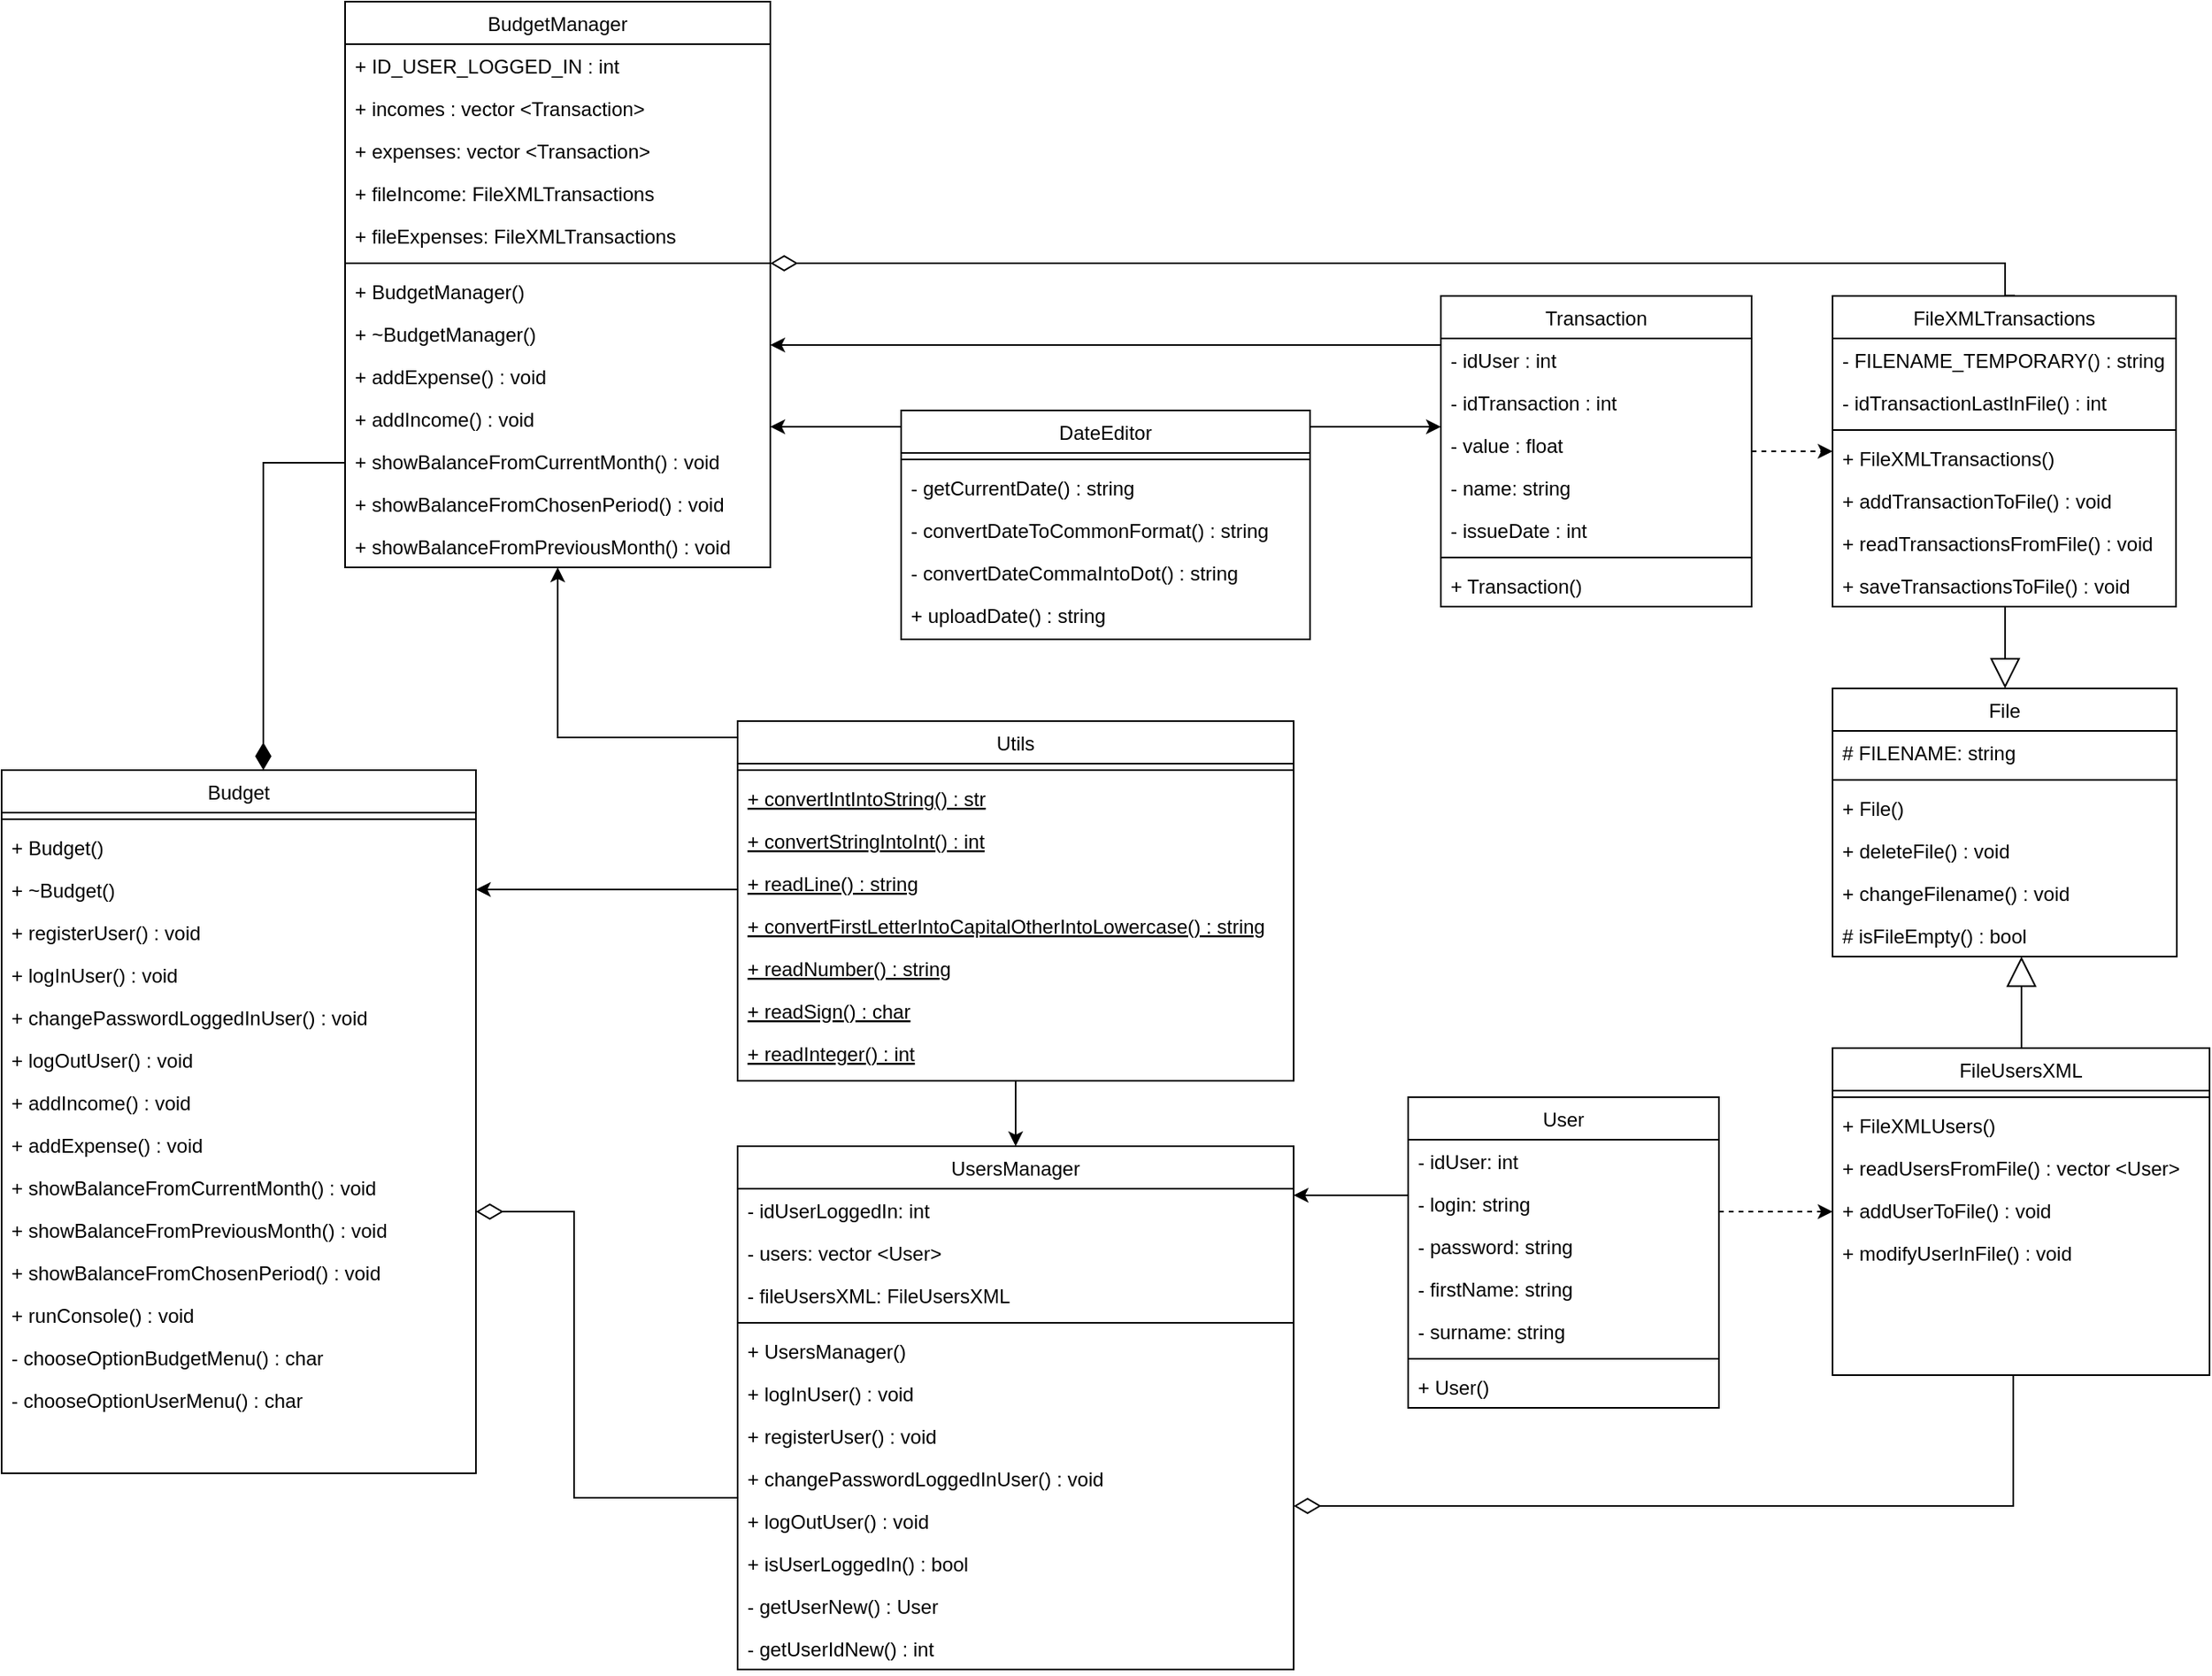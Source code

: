 <mxfile version="14.5.1" type="device"><diagram id="PgTVeZv_qj1ipC6iHO9D" name="Page-1"><mxGraphModel dx="1880" dy="493" grid="1" gridSize="10" guides="1" tooltips="1" connect="1" arrows="1" fold="1" page="1" pageScale="1" pageWidth="827" pageHeight="1169" math="0" shadow="0"><root><mxCell id="0"/><mxCell id="1" parent="0"/><mxCell id="b6l7iNQ2sFVnFvezcEVe-33" value="FileUsersXML" style="swimlane;fontStyle=0;align=center;verticalAlign=top;childLayout=stackLayout;horizontal=1;startSize=26;horizontalStack=0;resizeParent=1;resizeLast=0;collapsible=1;marginBottom=0;rounded=0;shadow=0;strokeWidth=1;" parent="1" vertex="1"><mxGeometry x="449.5" y="720" width="230.5" height="200" as="geometry"><mxRectangle x="230" y="140" width="160" height="26" as="alternateBounds"/></mxGeometry></mxCell><mxCell id="b6l7iNQ2sFVnFvezcEVe-34" value="" style="line;html=1;strokeWidth=1;align=left;verticalAlign=middle;spacingTop=-1;spacingLeft=3;spacingRight=3;rotatable=0;labelPosition=right;points=[];portConstraint=eastwest;" parent="b6l7iNQ2sFVnFvezcEVe-33" vertex="1"><mxGeometry y="26" width="230.5" height="8" as="geometry"/></mxCell><mxCell id="b6l7iNQ2sFVnFvezcEVe-35" value="+ FileXMLUsers()" style="text;align=left;verticalAlign=top;spacingLeft=4;spacingRight=4;overflow=hidden;rotatable=0;points=[[0,0.5],[1,0.5]];portConstraint=eastwest;" parent="b6l7iNQ2sFVnFvezcEVe-33" vertex="1"><mxGeometry y="34" width="230.5" height="26" as="geometry"/></mxCell><mxCell id="b6l7iNQ2sFVnFvezcEVe-37" value="+ readUsersFromFile() : vector &lt;User&gt;" style="text;align=left;verticalAlign=top;spacingLeft=4;spacingRight=4;overflow=hidden;rotatable=0;points=[[0,0.5],[1,0.5]];portConstraint=eastwest;" parent="b6l7iNQ2sFVnFvezcEVe-33" vertex="1"><mxGeometry y="60" width="230.5" height="26" as="geometry"/></mxCell><mxCell id="b6l7iNQ2sFVnFvezcEVe-36" value="+ addUserToFile() : void" style="text;align=left;verticalAlign=top;spacingLeft=4;spacingRight=4;overflow=hidden;rotatable=0;points=[[0,0.5],[1,0.5]];portConstraint=eastwest;" parent="b6l7iNQ2sFVnFvezcEVe-33" vertex="1"><mxGeometry y="86" width="230.5" height="26" as="geometry"/></mxCell><mxCell id="b6l7iNQ2sFVnFvezcEVe-38" value="+ modifyUserInFile() : void" style="text;align=left;verticalAlign=top;spacingLeft=4;spacingRight=4;overflow=hidden;rotatable=0;points=[[0,0.5],[1,0.5]];portConstraint=eastwest;" parent="b6l7iNQ2sFVnFvezcEVe-33" vertex="1"><mxGeometry y="112" width="230.5" height="26" as="geometry"/></mxCell><mxCell id="b6l7iNQ2sFVnFvezcEVe-41" style="edgeStyle=orthogonalEdgeStyle;rounded=0;orthogonalLoop=1;jettySize=auto;html=1;dashed=1;" parent="1" source="b6l7iNQ2sFVnFvezcEVe-60" target="b6l7iNQ2sFVnFvezcEVe-33" edge="1"><mxGeometry relative="1" as="geometry"><Array as="points"><mxPoint x="400" y="820"/><mxPoint x="400" y="820"/></Array><mxPoint x="370" y="810" as="sourcePoint"/></mxGeometry></mxCell><mxCell id="b6l7iNQ2sFVnFvezcEVe-42" value="" style="endArrow=0;html=1;endSize=12;startArrow=diamondThin;startSize=14;startFill=0;edgeStyle=orthogonalEdgeStyle;align=left;verticalAlign=bottom;rounded=0" parent="1" target="b6l7iNQ2sFVnFvezcEVe-33" edge="1"><mxGeometry x="-0.682" y="-30" relative="1" as="geometry"><mxPoint x="120" y="1000" as="sourcePoint"/><mxPoint x="450" y="880" as="targetPoint"/><Array as="points"><mxPoint x="560" y="1000"/></Array><mxPoint as="offset"/></mxGeometry></mxCell><mxCell id="b6l7iNQ2sFVnFvezcEVe-43" value="UsersManager" style="swimlane;fontStyle=0;align=center;verticalAlign=top;childLayout=stackLayout;horizontal=1;startSize=26;horizontalStack=0;resizeParent=1;resizeLast=0;collapsible=1;marginBottom=0;rounded=0;shadow=0;strokeWidth=1;" parent="1" vertex="1"><mxGeometry x="-220" y="780" width="340" height="320" as="geometry"><mxRectangle x="230" y="140" width="160" height="26" as="alternateBounds"/></mxGeometry></mxCell><mxCell id="b6l7iNQ2sFVnFvezcEVe-44" value="- idUserLoggedIn: int" style="text;align=left;verticalAlign=top;spacingLeft=4;spacingRight=4;overflow=hidden;rotatable=0;points=[[0,0.5],[1,0.5]];portConstraint=eastwest;" parent="b6l7iNQ2sFVnFvezcEVe-43" vertex="1"><mxGeometry y="26" width="340" height="26" as="geometry"/></mxCell><mxCell id="b6l7iNQ2sFVnFvezcEVe-45" value="- users: vector &lt;User&gt;" style="text;align=left;verticalAlign=top;spacingLeft=4;spacingRight=4;overflow=hidden;rotatable=0;points=[[0,0.5],[1,0.5]];portConstraint=eastwest;rounded=0;shadow=0;html=0;" parent="b6l7iNQ2sFVnFvezcEVe-43" vertex="1"><mxGeometry y="52" width="340" height="26" as="geometry"/></mxCell><mxCell id="b6l7iNQ2sFVnFvezcEVe-46" value="- fileUsersXML: FileUsersXML" style="text;align=left;verticalAlign=top;spacingLeft=4;spacingRight=4;overflow=hidden;rotatable=0;points=[[0,0.5],[1,0.5]];portConstraint=eastwest;rounded=0;shadow=0;html=0;" parent="b6l7iNQ2sFVnFvezcEVe-43" vertex="1"><mxGeometry y="78" width="340" height="26" as="geometry"/></mxCell><mxCell id="b6l7iNQ2sFVnFvezcEVe-47" value="" style="line;html=1;strokeWidth=1;align=left;verticalAlign=middle;spacingTop=-1;spacingLeft=3;spacingRight=3;rotatable=0;labelPosition=right;points=[];portConstraint=eastwest;" parent="b6l7iNQ2sFVnFvezcEVe-43" vertex="1"><mxGeometry y="104" width="340" height="8" as="geometry"/></mxCell><mxCell id="b6l7iNQ2sFVnFvezcEVe-48" value="+ UsersManager()" style="text;align=left;verticalAlign=top;spacingLeft=4;spacingRight=4;overflow=hidden;rotatable=0;points=[[0,0.5],[1,0.5]];portConstraint=eastwest;" parent="b6l7iNQ2sFVnFvezcEVe-43" vertex="1"><mxGeometry y="112" width="340" height="26" as="geometry"/></mxCell><mxCell id="b6l7iNQ2sFVnFvezcEVe-53" value="+ logInUser() : void" style="text;align=left;verticalAlign=top;spacingLeft=4;spacingRight=4;overflow=hidden;rotatable=0;points=[[0,0.5],[1,0.5]];portConstraint=eastwest;" parent="b6l7iNQ2sFVnFvezcEVe-43" vertex="1"><mxGeometry y="138" width="340" height="26" as="geometry"/></mxCell><mxCell id="b6l7iNQ2sFVnFvezcEVe-52" value="+ registerUser() : void" style="text;align=left;verticalAlign=top;spacingLeft=4;spacingRight=4;overflow=hidden;rotatable=0;points=[[0,0.5],[1,0.5]];portConstraint=eastwest;" parent="b6l7iNQ2sFVnFvezcEVe-43" vertex="1"><mxGeometry y="164" width="340" height="26" as="geometry"/></mxCell><mxCell id="b6l7iNQ2sFVnFvezcEVe-54" value="+ changePasswordLoggedInUser() : void" style="text;align=left;verticalAlign=top;spacingLeft=4;spacingRight=4;overflow=hidden;rotatable=0;points=[[0,0.5],[1,0.5]];portConstraint=eastwest;" parent="b6l7iNQ2sFVnFvezcEVe-43" vertex="1"><mxGeometry y="190" width="340" height="26" as="geometry"/></mxCell><mxCell id="b6l7iNQ2sFVnFvezcEVe-55" value="+ logOutUser() : void" style="text;align=left;verticalAlign=top;spacingLeft=4;spacingRight=4;overflow=hidden;rotatable=0;points=[[0,0.5],[1,0.5]];portConstraint=eastwest;" parent="b6l7iNQ2sFVnFvezcEVe-43" vertex="1"><mxGeometry y="216" width="340" height="26" as="geometry"/></mxCell><mxCell id="qV7cmnqvFE4Ej39RhBXp-1" value="+ isUserLoggedIn() : bool" style="text;align=left;verticalAlign=top;spacingLeft=4;spacingRight=4;overflow=hidden;rotatable=0;points=[[0,0.5],[1,0.5]];portConstraint=eastwest;" vertex="1" parent="b6l7iNQ2sFVnFvezcEVe-43"><mxGeometry y="242" width="340" height="26" as="geometry"/></mxCell><mxCell id="qV7cmnqvFE4Ej39RhBXp-3" value="- getUserNew() : User" style="text;align=left;verticalAlign=top;spacingLeft=4;spacingRight=4;overflow=hidden;rotatable=0;points=[[0,0.5],[1,0.5]];portConstraint=eastwest;" vertex="1" parent="b6l7iNQ2sFVnFvezcEVe-43"><mxGeometry y="268" width="340" height="26" as="geometry"/></mxCell><mxCell id="qV7cmnqvFE4Ej39RhBXp-2" value="- getUserIdNew() : int" style="text;align=left;verticalAlign=top;spacingLeft=4;spacingRight=4;overflow=hidden;rotatable=0;points=[[0,0.5],[1,0.5]];portConstraint=eastwest;" vertex="1" parent="b6l7iNQ2sFVnFvezcEVe-43"><mxGeometry y="294" width="340" height="26" as="geometry"/></mxCell><mxCell id="b6l7iNQ2sFVnFvezcEVe-59" style="edgeStyle=orthogonalEdgeStyle;rounded=0;orthogonalLoop=1;jettySize=auto;html=1;" parent="1" source="b6l7iNQ2sFVnFvezcEVe-60" target="b6l7iNQ2sFVnFvezcEVe-43" edge="1"><mxGeometry relative="1" as="geometry"><Array as="points"><mxPoint x="150" y="810"/><mxPoint x="150" y="810"/></Array></mxGeometry></mxCell><mxCell id="b6l7iNQ2sFVnFvezcEVe-60" value="User" style="swimlane;fontStyle=0;align=center;verticalAlign=top;childLayout=stackLayout;horizontal=1;startSize=26;horizontalStack=0;resizeParent=1;resizeLast=0;collapsible=1;marginBottom=0;rounded=0;shadow=0;strokeWidth=1;" parent="1" vertex="1"><mxGeometry x="190" y="750" width="190" height="190" as="geometry"><mxRectangle x="230" y="140" width="160" height="26" as="alternateBounds"/></mxGeometry></mxCell><mxCell id="b6l7iNQ2sFVnFvezcEVe-84" value="- idUser: int" style="text;align=left;verticalAlign=top;spacingLeft=4;spacingRight=4;overflow=hidden;rotatable=0;points=[[0,0.5],[1,0.5]];portConstraint=eastwest;" parent="b6l7iNQ2sFVnFvezcEVe-60" vertex="1"><mxGeometry y="26" width="190" height="26" as="geometry"/></mxCell><mxCell id="b6l7iNQ2sFVnFvezcEVe-63" value="- login: string" style="text;align=left;verticalAlign=top;spacingLeft=4;spacingRight=4;overflow=hidden;rotatable=0;points=[[0,0.5],[1,0.5]];portConstraint=eastwest;rounded=0;shadow=0;html=0;" parent="b6l7iNQ2sFVnFvezcEVe-60" vertex="1"><mxGeometry y="52" width="190" height="26" as="geometry"/></mxCell><mxCell id="b6l7iNQ2sFVnFvezcEVe-62" value="- password: string" style="text;align=left;verticalAlign=top;spacingLeft=4;spacingRight=4;overflow=hidden;rotatable=0;points=[[0,0.5],[1,0.5]];portConstraint=eastwest;rounded=0;shadow=0;html=0;" parent="b6l7iNQ2sFVnFvezcEVe-60" vertex="1"><mxGeometry y="78" width="190" height="26" as="geometry"/></mxCell><mxCell id="b6l7iNQ2sFVnFvezcEVe-85" value="- firstName: string" style="text;align=left;verticalAlign=top;spacingLeft=4;spacingRight=4;overflow=hidden;rotatable=0;points=[[0,0.5],[1,0.5]];portConstraint=eastwest;" parent="b6l7iNQ2sFVnFvezcEVe-60" vertex="1"><mxGeometry y="104" width="190" height="26" as="geometry"/></mxCell><mxCell id="b6l7iNQ2sFVnFvezcEVe-61" value="- surname: string" style="text;align=left;verticalAlign=top;spacingLeft=4;spacingRight=4;overflow=hidden;rotatable=0;points=[[0,0.5],[1,0.5]];portConstraint=eastwest;" parent="b6l7iNQ2sFVnFvezcEVe-60" vertex="1"><mxGeometry y="130" width="190" height="26" as="geometry"/></mxCell><mxCell id="b6l7iNQ2sFVnFvezcEVe-64" value="" style="line;html=1;strokeWidth=1;align=left;verticalAlign=middle;spacingTop=-1;spacingLeft=3;spacingRight=3;rotatable=0;labelPosition=right;points=[];portConstraint=eastwest;" parent="b6l7iNQ2sFVnFvezcEVe-60" vertex="1"><mxGeometry y="156" width="190" height="8" as="geometry"/></mxCell><mxCell id="b6l7iNQ2sFVnFvezcEVe-65" value="+ User()" style="text;align=left;verticalAlign=top;spacingLeft=4;spacingRight=4;overflow=hidden;rotatable=0;points=[[0,0.5],[1,0.5]];portConstraint=eastwest;" parent="b6l7iNQ2sFVnFvezcEVe-60" vertex="1"><mxGeometry y="164" width="190" height="26" as="geometry"/></mxCell><mxCell id="b6l7iNQ2sFVnFvezcEVe-66" style="edgeStyle=orthogonalEdgeStyle;rounded=0;orthogonalLoop=1;jettySize=auto;html=1;dashed=0;" parent="1" source="b6l7iNQ2sFVnFvezcEVe-67" target="b6l7iNQ2sFVnFvezcEVe-43" edge="1"><mxGeometry relative="1" as="geometry"><mxPoint x="70" y="570" as="sourcePoint"/><mxPoint x="70" y="670" as="targetPoint"/><Array as="points"/></mxGeometry></mxCell><mxCell id="b6l7iNQ2sFVnFvezcEVe-206" style="edgeStyle=orthogonalEdgeStyle;rounded=0;orthogonalLoop=1;jettySize=auto;html=1;" parent="1" source="b6l7iNQ2sFVnFvezcEVe-67" target="b6l7iNQ2sFVnFvezcEVe-150" edge="1"><mxGeometry relative="1" as="geometry"><Array as="points"><mxPoint x="-330" y="530"/></Array></mxGeometry></mxCell><mxCell id="b6l7iNQ2sFVnFvezcEVe-210" style="edgeStyle=orthogonalEdgeStyle;rounded=0;orthogonalLoop=1;jettySize=auto;html=1;" parent="1" source="b6l7iNQ2sFVnFvezcEVe-67" target="b6l7iNQ2sFVnFvezcEVe-128" edge="1"><mxGeometry relative="1" as="geometry"><mxPoint x="-350" y="630" as="targetPoint"/><Array as="points"><mxPoint x="-260" y="623"/><mxPoint x="-260" y="623"/></Array></mxGeometry></mxCell><mxCell id="b6l7iNQ2sFVnFvezcEVe-67" value="Utils" style="swimlane;fontStyle=0;align=center;verticalAlign=top;childLayout=stackLayout;horizontal=1;startSize=26;horizontalStack=0;resizeParent=1;resizeLast=0;collapsible=1;marginBottom=0;rounded=0;shadow=0;strokeWidth=1;" parent="1" vertex="1"><mxGeometry x="-220" y="520" width="340" height="220" as="geometry"><mxRectangle x="230" y="140" width="160" height="26" as="alternateBounds"/></mxGeometry></mxCell><mxCell id="b6l7iNQ2sFVnFvezcEVe-68" value="" style="line;html=1;strokeWidth=1;align=left;verticalAlign=middle;spacingTop=-1;spacingLeft=3;spacingRight=3;rotatable=0;labelPosition=right;points=[];portConstraint=eastwest;" parent="b6l7iNQ2sFVnFvezcEVe-67" vertex="1"><mxGeometry y="26" width="340" height="8" as="geometry"/></mxCell><mxCell id="b6l7iNQ2sFVnFvezcEVe-69" value="+ convertIntIntoString() : str" style="text;align=left;verticalAlign=top;spacingLeft=4;spacingRight=4;overflow=hidden;rotatable=0;points=[[0,0.5],[1,0.5]];portConstraint=eastwest;fontStyle=4" parent="b6l7iNQ2sFVnFvezcEVe-67" vertex="1"><mxGeometry y="34" width="340" height="26" as="geometry"/></mxCell><mxCell id="b6l7iNQ2sFVnFvezcEVe-70" value="+ convertStringIntoInt() : int" style="text;align=left;verticalAlign=top;spacingLeft=4;spacingRight=4;overflow=hidden;rotatable=0;points=[[0,0.5],[1,0.5]];portConstraint=eastwest;fontStyle=4" parent="b6l7iNQ2sFVnFvezcEVe-67" vertex="1"><mxGeometry y="60" width="340" height="26" as="geometry"/></mxCell><mxCell id="b6l7iNQ2sFVnFvezcEVe-71" value="+ readLine() : string" style="text;align=left;verticalAlign=top;spacingLeft=4;spacingRight=4;overflow=hidden;rotatable=0;points=[[0,0.5],[1,0.5]];portConstraint=eastwest;fontStyle=4" parent="b6l7iNQ2sFVnFvezcEVe-67" vertex="1"><mxGeometry y="86" width="340" height="26" as="geometry"/></mxCell><mxCell id="b6l7iNQ2sFVnFvezcEVe-72" value="+ convertFirstLetterIntoCapitalOtherIntoLowercase() : string" style="text;align=left;verticalAlign=top;spacingLeft=4;spacingRight=4;overflow=hidden;rotatable=0;points=[[0,0.5],[1,0.5]];portConstraint=eastwest;fontStyle=4" parent="b6l7iNQ2sFVnFvezcEVe-67" vertex="1"><mxGeometry y="112" width="340" height="26" as="geometry"/></mxCell><mxCell id="b6l7iNQ2sFVnFvezcEVe-73" value="+ readNumber() : string" style="text;align=left;verticalAlign=top;spacingLeft=4;spacingRight=4;overflow=hidden;rotatable=0;points=[[0,0.5],[1,0.5]];portConstraint=eastwest;fontStyle=4" parent="b6l7iNQ2sFVnFvezcEVe-67" vertex="1"><mxGeometry y="138" width="340" height="26" as="geometry"/></mxCell><mxCell id="b6l7iNQ2sFVnFvezcEVe-74" value="+ readSign() : char" style="text;align=left;verticalAlign=top;spacingLeft=4;spacingRight=4;overflow=hidden;rotatable=0;points=[[0,0.5],[1,0.5]];portConstraint=eastwest;fontStyle=4" parent="b6l7iNQ2sFVnFvezcEVe-67" vertex="1"><mxGeometry y="164" width="340" height="26" as="geometry"/></mxCell><mxCell id="b6l7iNQ2sFVnFvezcEVe-75" value="+ readInteger() : int" style="text;align=left;verticalAlign=top;spacingLeft=4;spacingRight=4;overflow=hidden;rotatable=0;points=[[0,0.5],[1,0.5]];portConstraint=eastwest;fontStyle=4" parent="b6l7iNQ2sFVnFvezcEVe-67" vertex="1"><mxGeometry y="190" width="340" height="26" as="geometry"/></mxCell><mxCell id="b6l7iNQ2sFVnFvezcEVe-76" value="File" style="swimlane;fontStyle=0;align=center;verticalAlign=top;childLayout=stackLayout;horizontal=1;startSize=26;horizontalStack=0;resizeParent=1;resizeLast=0;collapsible=1;marginBottom=0;rounded=0;shadow=0;strokeWidth=1;" parent="1" vertex="1"><mxGeometry x="449.5" y="500" width="210.5" height="164" as="geometry"><mxRectangle x="230" y="140" width="160" height="26" as="alternateBounds"/></mxGeometry></mxCell><mxCell id="b6l7iNQ2sFVnFvezcEVe-78" value="# FILENAME: string" style="text;align=left;verticalAlign=top;spacingLeft=4;spacingRight=4;overflow=hidden;rotatable=0;points=[[0,0.5],[1,0.5]];portConstraint=eastwest;rounded=0;shadow=0;html=0;" parent="b6l7iNQ2sFVnFvezcEVe-76" vertex="1"><mxGeometry y="26" width="210.5" height="26" as="geometry"/></mxCell><mxCell id="b6l7iNQ2sFVnFvezcEVe-79" value="" style="line;html=1;strokeWidth=1;align=left;verticalAlign=middle;spacingTop=-1;spacingLeft=3;spacingRight=3;rotatable=0;labelPosition=right;points=[];portConstraint=eastwest;" parent="b6l7iNQ2sFVnFvezcEVe-76" vertex="1"><mxGeometry y="52" width="210.5" height="8" as="geometry"/></mxCell><mxCell id="b6l7iNQ2sFVnFvezcEVe-80" value="+ File()" style="text;align=left;verticalAlign=top;spacingLeft=4;spacingRight=4;overflow=hidden;rotatable=0;points=[[0,0.5],[1,0.5]];portConstraint=eastwest;" parent="b6l7iNQ2sFVnFvezcEVe-76" vertex="1"><mxGeometry y="60" width="210.5" height="26" as="geometry"/></mxCell><mxCell id="b6l7iNQ2sFVnFvezcEVe-81" value="+ deleteFile() : void" style="text;align=left;verticalAlign=top;spacingLeft=4;spacingRight=4;overflow=hidden;rotatable=0;points=[[0,0.5],[1,0.5]];portConstraint=eastwest;" parent="b6l7iNQ2sFVnFvezcEVe-76" vertex="1"><mxGeometry y="86" width="210.5" height="26" as="geometry"/></mxCell><mxCell id="b6l7iNQ2sFVnFvezcEVe-82" value="+ changeFilename() : void" style="text;align=left;verticalAlign=top;spacingLeft=4;spacingRight=4;overflow=hidden;rotatable=0;points=[[0,0.5],[1,0.5]];portConstraint=eastwest;" parent="b6l7iNQ2sFVnFvezcEVe-76" vertex="1"><mxGeometry y="112" width="210.5" height="26" as="geometry"/></mxCell><mxCell id="b6l7iNQ2sFVnFvezcEVe-83" value="# isFileEmpty() : bool" style="text;align=left;verticalAlign=top;spacingLeft=4;spacingRight=4;overflow=hidden;rotatable=0;points=[[0,0.5],[1,0.5]];portConstraint=eastwest;" parent="b6l7iNQ2sFVnFvezcEVe-76" vertex="1"><mxGeometry y="138" width="210.5" height="26" as="geometry"/></mxCell><mxCell id="b6l7iNQ2sFVnFvezcEVe-122" value="Budget" style="swimlane;fontStyle=0;align=center;verticalAlign=top;childLayout=stackLayout;horizontal=1;startSize=26;horizontalStack=0;resizeParent=1;resizeLast=0;collapsible=1;marginBottom=0;rounded=0;shadow=0;strokeWidth=1;" parent="1" vertex="1"><mxGeometry x="-670" y="550" width="290" height="430" as="geometry"><mxRectangle x="230" y="140" width="160" height="26" as="alternateBounds"/></mxGeometry></mxCell><mxCell id="b6l7iNQ2sFVnFvezcEVe-126" value="" style="line;html=1;strokeWidth=1;align=left;verticalAlign=middle;spacingTop=-1;spacingLeft=3;spacingRight=3;rotatable=0;labelPosition=right;points=[];portConstraint=eastwest;" parent="b6l7iNQ2sFVnFvezcEVe-122" vertex="1"><mxGeometry y="26" width="290" height="8" as="geometry"/></mxCell><mxCell id="b6l7iNQ2sFVnFvezcEVe-127" value="+ Budget()" style="text;align=left;verticalAlign=top;spacingLeft=4;spacingRight=4;overflow=hidden;rotatable=0;points=[[0,0.5],[1,0.5]];portConstraint=eastwest;" parent="b6l7iNQ2sFVnFvezcEVe-122" vertex="1"><mxGeometry y="34" width="290" height="26" as="geometry"/></mxCell><mxCell id="b6l7iNQ2sFVnFvezcEVe-128" value="+ ~Budget()" style="text;align=left;verticalAlign=top;spacingLeft=4;spacingRight=4;overflow=hidden;rotatable=0;points=[[0,0.5],[1,0.5]];portConstraint=eastwest;" parent="b6l7iNQ2sFVnFvezcEVe-122" vertex="1"><mxGeometry y="60" width="290" height="26" as="geometry"/></mxCell><mxCell id="b6l7iNQ2sFVnFvezcEVe-143" value="+ registerUser() : void" style="text;align=left;verticalAlign=top;spacingLeft=4;spacingRight=4;overflow=hidden;rotatable=0;points=[[0,0.5],[1,0.5]];portConstraint=eastwest;" parent="b6l7iNQ2sFVnFvezcEVe-122" vertex="1"><mxGeometry y="86" width="290" height="26" as="geometry"/></mxCell><mxCell id="b6l7iNQ2sFVnFvezcEVe-145" value="+ logInUser() : void" style="text;align=left;verticalAlign=top;spacingLeft=4;spacingRight=4;overflow=hidden;rotatable=0;points=[[0,0.5],[1,0.5]];portConstraint=eastwest;" parent="b6l7iNQ2sFVnFvezcEVe-122" vertex="1"><mxGeometry y="112" width="290" height="26" as="geometry"/></mxCell><mxCell id="b6l7iNQ2sFVnFvezcEVe-146" value="+ changePasswordLoggedInUser() : void" style="text;align=left;verticalAlign=top;spacingLeft=4;spacingRight=4;overflow=hidden;rotatable=0;points=[[0,0.5],[1,0.5]];portConstraint=eastwest;" parent="b6l7iNQ2sFVnFvezcEVe-122" vertex="1"><mxGeometry y="138" width="290" height="26" as="geometry"/></mxCell><mxCell id="b6l7iNQ2sFVnFvezcEVe-147" value="+ logOutUser() : void" style="text;align=left;verticalAlign=top;spacingLeft=4;spacingRight=4;overflow=hidden;rotatable=0;points=[[0,0.5],[1,0.5]];portConstraint=eastwest;" parent="b6l7iNQ2sFVnFvezcEVe-122" vertex="1"><mxGeometry y="164" width="290" height="26" as="geometry"/></mxCell><mxCell id="b6l7iNQ2sFVnFvezcEVe-129" value="+ addIncome() : void" style="text;align=left;verticalAlign=top;spacingLeft=4;spacingRight=4;overflow=hidden;rotatable=0;points=[[0,0.5],[1,0.5]];portConstraint=eastwest;" parent="b6l7iNQ2sFVnFvezcEVe-122" vertex="1"><mxGeometry y="190" width="290" height="26" as="geometry"/></mxCell><mxCell id="b6l7iNQ2sFVnFvezcEVe-130" value="+ addExpense() : void" style="text;align=left;verticalAlign=top;spacingLeft=4;spacingRight=4;overflow=hidden;rotatable=0;points=[[0,0.5],[1,0.5]];portConstraint=eastwest;" parent="b6l7iNQ2sFVnFvezcEVe-122" vertex="1"><mxGeometry y="216" width="290" height="26" as="geometry"/></mxCell><mxCell id="b6l7iNQ2sFVnFvezcEVe-131" value="+ showBalanceFromCurrentMonth() : void" style="text;align=left;verticalAlign=top;spacingLeft=4;spacingRight=4;overflow=hidden;rotatable=0;points=[[0,0.5],[1,0.5]];portConstraint=eastwest;" parent="b6l7iNQ2sFVnFvezcEVe-122" vertex="1"><mxGeometry y="242" width="290" height="26" as="geometry"/></mxCell><mxCell id="b6l7iNQ2sFVnFvezcEVe-142" value="+ showBalanceFromPreviousMonth() : void" style="text;align=left;verticalAlign=top;spacingLeft=4;spacingRight=4;overflow=hidden;rotatable=0;points=[[0,0.5],[1,0.5]];portConstraint=eastwest;" parent="b6l7iNQ2sFVnFvezcEVe-122" vertex="1"><mxGeometry y="268" width="290" height="26" as="geometry"/></mxCell><mxCell id="b6l7iNQ2sFVnFvezcEVe-132" value="+ showBalanceFromChosenPeriod() : void" style="text;align=left;verticalAlign=top;spacingLeft=4;spacingRight=4;overflow=hidden;rotatable=0;points=[[0,0.5],[1,0.5]];portConstraint=eastwest;" parent="b6l7iNQ2sFVnFvezcEVe-122" vertex="1"><mxGeometry y="294" width="290" height="26" as="geometry"/></mxCell><mxCell id="b6l7iNQ2sFVnFvezcEVe-139" value="+ runConsole() : void" style="text;align=left;verticalAlign=top;spacingLeft=4;spacingRight=4;overflow=hidden;rotatable=0;points=[[0,0.5],[1,0.5]];portConstraint=eastwest;" parent="b6l7iNQ2sFVnFvezcEVe-122" vertex="1"><mxGeometry y="320" width="290" height="26" as="geometry"/></mxCell><mxCell id="b6l7iNQ2sFVnFvezcEVe-140" value="- chooseOptionBudgetMenu() : char" style="text;align=left;verticalAlign=top;spacingLeft=4;spacingRight=4;overflow=hidden;rotatable=0;points=[[0,0.5],[1,0.5]];portConstraint=eastwest;" parent="b6l7iNQ2sFVnFvezcEVe-122" vertex="1"><mxGeometry y="346" width="290" height="26" as="geometry"/></mxCell><mxCell id="b6l7iNQ2sFVnFvezcEVe-141" value="- chooseOptionUserMenu() : char" style="text;align=left;verticalAlign=top;spacingLeft=4;spacingRight=4;overflow=hidden;rotatable=0;points=[[0,0.5],[1,0.5]];portConstraint=eastwest;" parent="b6l7iNQ2sFVnFvezcEVe-122" vertex="1"><mxGeometry y="372" width="290" height="26" as="geometry"/></mxCell><mxCell id="b6l7iNQ2sFVnFvezcEVe-148" value="" style="endArrow=0;html=1;endSize=12;startArrow=diamondThin;startSize=14;startFill=0;edgeStyle=orthogonalEdgeStyle;align=left;verticalAlign=bottom;rounded=0" parent="1" source="b6l7iNQ2sFVnFvezcEVe-122" target="b6l7iNQ2sFVnFvezcEVe-43" edge="1"><mxGeometry x="-0.682" y="-30" relative="1" as="geometry"><mxPoint x="-830" y="1170" as="sourcePoint"/><mxPoint x="-240.0" y="1090.0" as="targetPoint"/><Array as="points"><mxPoint x="-320" y="820"/><mxPoint x="-320" y="995"/></Array><mxPoint as="offset"/></mxGeometry></mxCell><mxCell id="b6l7iNQ2sFVnFvezcEVe-150" value="BudgetManager" style="swimlane;fontStyle=0;align=center;verticalAlign=top;childLayout=stackLayout;horizontal=1;startSize=26;horizontalStack=0;resizeParent=1;resizeLast=0;collapsible=1;marginBottom=0;rounded=0;shadow=0;strokeWidth=1;" parent="1" vertex="1"><mxGeometry x="-460" y="80" width="260" height="346" as="geometry"><mxRectangle x="230" y="140" width="160" height="26" as="alternateBounds"/></mxGeometry></mxCell><mxCell id="b6l7iNQ2sFVnFvezcEVe-240" value="+ ID_USER_LOGGED_IN : int " style="text;align=left;verticalAlign=top;spacingLeft=4;spacingRight=4;overflow=hidden;rotatable=0;points=[[0,0.5],[1,0.5]];portConstraint=eastwest;" parent="b6l7iNQ2sFVnFvezcEVe-150" vertex="1"><mxGeometry y="26" width="260" height="26" as="geometry"/></mxCell><mxCell id="b6l7iNQ2sFVnFvezcEVe-234" value="+ incomes : vector &lt;Transaction&gt;" style="text;align=left;verticalAlign=top;spacingLeft=4;spacingRight=4;overflow=hidden;rotatable=0;points=[[0,0.5],[1,0.5]];portConstraint=eastwest;" parent="b6l7iNQ2sFVnFvezcEVe-150" vertex="1"><mxGeometry y="52" width="260" height="26" as="geometry"/></mxCell><mxCell id="b6l7iNQ2sFVnFvezcEVe-235" value="+ expenses: vector &lt;Transaction&gt;" style="text;align=left;verticalAlign=top;spacingLeft=4;spacingRight=4;overflow=hidden;rotatable=0;points=[[0,0.5],[1,0.5]];portConstraint=eastwest;" parent="b6l7iNQ2sFVnFvezcEVe-150" vertex="1"><mxGeometry y="78" width="260" height="26" as="geometry"/></mxCell><mxCell id="b6l7iNQ2sFVnFvezcEVe-236" value="+ fileIncome: FileXMLTransactions" style="text;align=left;verticalAlign=top;spacingLeft=4;spacingRight=4;overflow=hidden;rotatable=0;points=[[0,0.5],[1,0.5]];portConstraint=eastwest;" parent="b6l7iNQ2sFVnFvezcEVe-150" vertex="1"><mxGeometry y="104" width="260" height="26" as="geometry"/></mxCell><mxCell id="b6l7iNQ2sFVnFvezcEVe-188" value="+ fileExpenses: FileXMLTransactions" style="text;align=left;verticalAlign=top;spacingLeft=4;spacingRight=4;overflow=hidden;rotatable=0;points=[[0,0.5],[1,0.5]];portConstraint=eastwest;" parent="b6l7iNQ2sFVnFvezcEVe-150" vertex="1"><mxGeometry y="130" width="260" height="26" as="geometry"/></mxCell><mxCell id="b6l7iNQ2sFVnFvezcEVe-151" value="" style="line;html=1;strokeWidth=1;align=left;verticalAlign=middle;spacingTop=-1;spacingLeft=3;spacingRight=3;rotatable=0;labelPosition=right;points=[];portConstraint=eastwest;" parent="b6l7iNQ2sFVnFvezcEVe-150" vertex="1"><mxGeometry y="156" width="260" height="8" as="geometry"/></mxCell><mxCell id="b6l7iNQ2sFVnFvezcEVe-189" value="+ BudgetManager()" style="text;align=left;verticalAlign=top;spacingLeft=4;spacingRight=4;overflow=hidden;rotatable=0;points=[[0,0.5],[1,0.5]];portConstraint=eastwest;" parent="b6l7iNQ2sFVnFvezcEVe-150" vertex="1"><mxGeometry y="164" width="260" height="26" as="geometry"/></mxCell><mxCell id="b6l7iNQ2sFVnFvezcEVe-174" value="+ ~BudgetManager()" style="text;align=left;verticalAlign=top;spacingLeft=4;spacingRight=4;overflow=hidden;rotatable=0;points=[[0,0.5],[1,0.5]];portConstraint=eastwest;" parent="b6l7iNQ2sFVnFvezcEVe-150" vertex="1"><mxGeometry y="190" width="260" height="26" as="geometry"/></mxCell><mxCell id="b6l7iNQ2sFVnFvezcEVe-187" value="+ addExpense() : void " style="text;align=left;verticalAlign=top;spacingLeft=4;spacingRight=4;overflow=hidden;rotatable=0;points=[[0,0.5],[1,0.5]];portConstraint=eastwest;" parent="b6l7iNQ2sFVnFvezcEVe-150" vertex="1"><mxGeometry y="216" width="260" height="26" as="geometry"/></mxCell><mxCell id="b6l7iNQ2sFVnFvezcEVe-183" value="+ addIncome() : void " style="text;align=left;verticalAlign=top;spacingLeft=4;spacingRight=4;overflow=hidden;rotatable=0;points=[[0,0.5],[1,0.5]];portConstraint=eastwest;" parent="b6l7iNQ2sFVnFvezcEVe-150" vertex="1"><mxGeometry y="242" width="260" height="26" as="geometry"/></mxCell><mxCell id="b6l7iNQ2sFVnFvezcEVe-237" value="+ showBalanceFromCurrentMonth() : void" style="text;align=left;verticalAlign=top;spacingLeft=4;spacingRight=4;overflow=hidden;rotatable=0;points=[[0,0.5],[1,0.5]];portConstraint=eastwest;" parent="b6l7iNQ2sFVnFvezcEVe-150" vertex="1"><mxGeometry y="268" width="260" height="26" as="geometry"/></mxCell><mxCell id="b6l7iNQ2sFVnFvezcEVe-239" value="+ showBalanceFromChosenPeriod() : void" style="text;align=left;verticalAlign=top;spacingLeft=4;spacingRight=4;overflow=hidden;rotatable=0;points=[[0,0.5],[1,0.5]];portConstraint=eastwest;" parent="b6l7iNQ2sFVnFvezcEVe-150" vertex="1"><mxGeometry y="294" width="260" height="26" as="geometry"/></mxCell><mxCell id="b6l7iNQ2sFVnFvezcEVe-238" value="+ showBalanceFromPreviousMonth() : void" style="text;align=left;verticalAlign=top;spacingLeft=4;spacingRight=4;overflow=hidden;rotatable=0;points=[[0,0.5],[1,0.5]];portConstraint=eastwest;" parent="b6l7iNQ2sFVnFvezcEVe-150" vertex="1"><mxGeometry y="320" width="260" height="26" as="geometry"/></mxCell><mxCell id="b6l7iNQ2sFVnFvezcEVe-205" style="edgeStyle=orthogonalEdgeStyle;rounded=0;orthogonalLoop=1;jettySize=auto;html=1;" parent="1" source="b6l7iNQ2sFVnFvezcEVe-175" target="b6l7iNQ2sFVnFvezcEVe-150" edge="1"><mxGeometry relative="1" as="geometry"><Array as="points"><mxPoint x="-160" y="340"/><mxPoint x="-160" y="340"/></Array></mxGeometry></mxCell><mxCell id="qV7cmnqvFE4Ej39RhBXp-7" style="edgeStyle=orthogonalEdgeStyle;rounded=0;orthogonalLoop=1;jettySize=auto;html=1;" edge="1" parent="1" source="b6l7iNQ2sFVnFvezcEVe-175" target="b6l7iNQ2sFVnFvezcEVe-196"><mxGeometry relative="1" as="geometry"><Array as="points"><mxPoint x="170" y="340"/><mxPoint x="170" y="340"/></Array></mxGeometry></mxCell><mxCell id="b6l7iNQ2sFVnFvezcEVe-175" value="DateEditor" style="swimlane;fontStyle=0;align=center;verticalAlign=top;childLayout=stackLayout;horizontal=1;startSize=26;horizontalStack=0;resizeParent=1;resizeLast=0;collapsible=1;marginBottom=0;rounded=0;shadow=0;strokeWidth=1;" parent="1" vertex="1"><mxGeometry x="-120" y="330" width="250" height="140" as="geometry"><mxRectangle x="230" y="140" width="160" height="26" as="alternateBounds"/></mxGeometry></mxCell><mxCell id="b6l7iNQ2sFVnFvezcEVe-176" value="" style="line;html=1;strokeWidth=1;align=left;verticalAlign=middle;spacingTop=-1;spacingLeft=3;spacingRight=3;rotatable=0;labelPosition=right;points=[];portConstraint=eastwest;" parent="b6l7iNQ2sFVnFvezcEVe-175" vertex="1"><mxGeometry y="26" width="250" height="8" as="geometry"/></mxCell><mxCell id="b6l7iNQ2sFVnFvezcEVe-179" value="- getCurrentDate() : string" style="text;align=left;verticalAlign=top;spacingLeft=4;spacingRight=4;overflow=hidden;rotatable=0;points=[[0,0.5],[1,0.5]];portConstraint=eastwest;" parent="b6l7iNQ2sFVnFvezcEVe-175" vertex="1"><mxGeometry y="34" width="250" height="26" as="geometry"/></mxCell><mxCell id="b6l7iNQ2sFVnFvezcEVe-182" value="- convertDateToCommonFormat() : string" style="text;align=left;verticalAlign=top;spacingLeft=4;spacingRight=4;overflow=hidden;rotatable=0;points=[[0,0.5],[1,0.5]];portConstraint=eastwest;" parent="b6l7iNQ2sFVnFvezcEVe-175" vertex="1"><mxGeometry y="60" width="250" height="26" as="geometry"/></mxCell><mxCell id="b6l7iNQ2sFVnFvezcEVe-177" value="- convertDateCommaIntoDot() : string" style="text;align=left;verticalAlign=top;spacingLeft=4;spacingRight=4;overflow=hidden;rotatable=0;points=[[0,0.5],[1,0.5]];portConstraint=eastwest;" parent="b6l7iNQ2sFVnFvezcEVe-175" vertex="1"><mxGeometry y="86" width="250" height="26" as="geometry"/></mxCell><mxCell id="b6l7iNQ2sFVnFvezcEVe-180" value="+ uploadDate() : string" style="text;align=left;verticalAlign=top;spacingLeft=4;spacingRight=4;overflow=hidden;rotatable=0;points=[[0,0.5],[1,0.5]];portConstraint=eastwest;" parent="b6l7iNQ2sFVnFvezcEVe-175" vertex="1"><mxGeometry y="112" width="250" height="26" as="geometry"/></mxCell><mxCell id="b6l7iNQ2sFVnFvezcEVe-208" style="edgeStyle=orthogonalEdgeStyle;rounded=0;orthogonalLoop=1;jettySize=auto;html=1;" parent="1" source="b6l7iNQ2sFVnFvezcEVe-196" target="b6l7iNQ2sFVnFvezcEVe-150" edge="1"><mxGeometry relative="1" as="geometry"><mxPoint y="335" as="targetPoint"/><Array as="points"><mxPoint x="-80" y="290"/><mxPoint x="-80" y="290"/></Array></mxGeometry></mxCell><mxCell id="b6l7iNQ2sFVnFvezcEVe-196" value="Transaction" style="swimlane;fontStyle=0;align=center;verticalAlign=top;childLayout=stackLayout;horizontal=1;startSize=26;horizontalStack=0;resizeParent=1;resizeLast=0;collapsible=1;marginBottom=0;rounded=0;shadow=0;strokeWidth=1;" parent="1" vertex="1"><mxGeometry x="210" y="260" width="190" height="190" as="geometry"><mxRectangle x="230" y="140" width="160" height="26" as="alternateBounds"/></mxGeometry></mxCell><mxCell id="qV7cmnqvFE4Ej39RhBXp-4" value="- idUser : int" style="text;align=left;verticalAlign=top;spacingLeft=4;spacingRight=4;overflow=hidden;rotatable=0;points=[[0,0.5],[1,0.5]];portConstraint=eastwest;" vertex="1" parent="b6l7iNQ2sFVnFvezcEVe-196"><mxGeometry y="26" width="190" height="26" as="geometry"/></mxCell><mxCell id="b6l7iNQ2sFVnFvezcEVe-197" value="- idTransaction : int" style="text;align=left;verticalAlign=top;spacingLeft=4;spacingRight=4;overflow=hidden;rotatable=0;points=[[0,0.5],[1,0.5]];portConstraint=eastwest;" parent="b6l7iNQ2sFVnFvezcEVe-196" vertex="1"><mxGeometry y="52" width="190" height="26" as="geometry"/></mxCell><mxCell id="b6l7iNQ2sFVnFvezcEVe-204" value="- value : float" style="text;align=left;verticalAlign=top;spacingLeft=4;spacingRight=4;overflow=hidden;rotatable=0;points=[[0,0.5],[1,0.5]];portConstraint=eastwest;rounded=0;shadow=0;html=0;" parent="b6l7iNQ2sFVnFvezcEVe-196" vertex="1"><mxGeometry y="78" width="190" height="26" as="geometry"/></mxCell><mxCell id="b6l7iNQ2sFVnFvezcEVe-199" value="- name: string" style="text;align=left;verticalAlign=top;spacingLeft=4;spacingRight=4;overflow=hidden;rotatable=0;points=[[0,0.5],[1,0.5]];portConstraint=eastwest;rounded=0;shadow=0;html=0;" parent="b6l7iNQ2sFVnFvezcEVe-196" vertex="1"><mxGeometry y="104" width="190" height="26" as="geometry"/></mxCell><mxCell id="b6l7iNQ2sFVnFvezcEVe-198" value="- issueDate : int" style="text;align=left;verticalAlign=top;spacingLeft=4;spacingRight=4;overflow=hidden;rotatable=0;points=[[0,0.5],[1,0.5]];portConstraint=eastwest;rounded=0;shadow=0;html=0;" parent="b6l7iNQ2sFVnFvezcEVe-196" vertex="1"><mxGeometry y="130" width="190" height="26" as="geometry"/></mxCell><mxCell id="b6l7iNQ2sFVnFvezcEVe-202" value="" style="line;html=1;strokeWidth=1;align=left;verticalAlign=middle;spacingTop=-1;spacingLeft=3;spacingRight=3;rotatable=0;labelPosition=right;points=[];portConstraint=eastwest;" parent="b6l7iNQ2sFVnFvezcEVe-196" vertex="1"><mxGeometry y="156" width="190" height="8" as="geometry"/></mxCell><mxCell id="b6l7iNQ2sFVnFvezcEVe-203" value="+ Transaction()" style="text;align=left;verticalAlign=top;spacingLeft=4;spacingRight=4;overflow=hidden;rotatable=0;points=[[0,0.5],[1,0.5]];portConstraint=eastwest;" parent="b6l7iNQ2sFVnFvezcEVe-196" vertex="1"><mxGeometry y="164" width="190" height="26" as="geometry"/></mxCell><mxCell id="b6l7iNQ2sFVnFvezcEVe-209" value="" style="endArrow=0;html=1;endSize=12;startArrow=diamondThin;startSize=14;startFill=1;edgeStyle=orthogonalEdgeStyle;align=left;verticalAlign=bottom;rounded=0" parent="1" source="b6l7iNQ2sFVnFvezcEVe-122" target="b6l7iNQ2sFVnFvezcEVe-150" edge="1"><mxGeometry x="-0.682" y="-30" relative="1" as="geometry"><mxPoint x="-440" y="410" as="sourcePoint"/><mxPoint x="-280" y="585" as="targetPoint"/><Array as="points"><mxPoint x="-510" y="362"/></Array><mxPoint as="offset"/></mxGeometry></mxCell><mxCell id="b6l7iNQ2sFVnFvezcEVe-228" value="FileXMLTransactions" style="swimlane;fontStyle=0;align=center;verticalAlign=top;childLayout=stackLayout;horizontal=1;startSize=26;horizontalStack=0;resizeParent=1;resizeLast=0;collapsible=1;marginBottom=0;rounded=0;shadow=0;strokeWidth=1;" parent="1" vertex="1"><mxGeometry x="449.5" y="260" width="210" height="190" as="geometry"><mxRectangle x="230" y="140" width="160" height="26" as="alternateBounds"/></mxGeometry></mxCell><mxCell id="b6l7iNQ2sFVnFvezcEVe-242" value="- FILENAME_TEMPORARY() : string" style="text;align=left;verticalAlign=top;spacingLeft=4;spacingRight=4;overflow=hidden;rotatable=0;points=[[0,0.5],[1,0.5]];portConstraint=eastwest;" parent="b6l7iNQ2sFVnFvezcEVe-228" vertex="1"><mxGeometry y="26" width="210" height="26" as="geometry"/></mxCell><mxCell id="b6l7iNQ2sFVnFvezcEVe-241" value="- idTransactionLastInFile() : int" style="text;align=left;verticalAlign=top;spacingLeft=4;spacingRight=4;overflow=hidden;rotatable=0;points=[[0,0.5],[1,0.5]];portConstraint=eastwest;" parent="b6l7iNQ2sFVnFvezcEVe-228" vertex="1"><mxGeometry y="52" width="210" height="26" as="geometry"/></mxCell><mxCell id="b6l7iNQ2sFVnFvezcEVe-229" value="" style="line;html=1;strokeWidth=1;align=left;verticalAlign=middle;spacingTop=-1;spacingLeft=3;spacingRight=3;rotatable=0;labelPosition=right;points=[];portConstraint=eastwest;" parent="b6l7iNQ2sFVnFvezcEVe-228" vertex="1"><mxGeometry y="78" width="210" height="8" as="geometry"/></mxCell><mxCell id="b6l7iNQ2sFVnFvezcEVe-230" value="+ FileXMLTransactions()" style="text;align=left;verticalAlign=top;spacingLeft=4;spacingRight=4;overflow=hidden;rotatable=0;points=[[0,0.5],[1,0.5]];portConstraint=eastwest;" parent="b6l7iNQ2sFVnFvezcEVe-228" vertex="1"><mxGeometry y="86" width="210" height="26" as="geometry"/></mxCell><mxCell id="Ur-bZzDQ6gIFLQaZYOgZ-2" value="+ addTransactionToFile() : void" style="text;align=left;verticalAlign=top;spacingLeft=4;spacingRight=4;overflow=hidden;rotatable=0;points=[[0,0.5],[1,0.5]];portConstraint=eastwest;" parent="b6l7iNQ2sFVnFvezcEVe-228" vertex="1"><mxGeometry y="112" width="210" height="26" as="geometry"/></mxCell><mxCell id="Ur-bZzDQ6gIFLQaZYOgZ-3" value="+ readTransactionsFromFile() : void" style="text;align=left;verticalAlign=top;spacingLeft=4;spacingRight=4;overflow=hidden;rotatable=0;points=[[0,0.5],[1,0.5]];portConstraint=eastwest;" parent="b6l7iNQ2sFVnFvezcEVe-228" vertex="1"><mxGeometry y="138" width="210" height="26" as="geometry"/></mxCell><mxCell id="Ur-bZzDQ6gIFLQaZYOgZ-1" value="+ saveTransactionsToFile() : void" style="text;align=left;verticalAlign=top;spacingLeft=4;spacingRight=4;overflow=hidden;rotatable=0;points=[[0,0.5],[1,0.5]];portConstraint=eastwest;" parent="b6l7iNQ2sFVnFvezcEVe-228" vertex="1"><mxGeometry y="164" width="210" height="26" as="geometry"/></mxCell><mxCell id="b6l7iNQ2sFVnFvezcEVe-231" value="" style="endArrow=block;endSize=16;endFill=0;html=1;rounded=0;edgeStyle=elbowEdgeStyle;" parent="1" source="b6l7iNQ2sFVnFvezcEVe-228" target="b6l7iNQ2sFVnFvezcEVe-76" edge="1"><mxGeometry width="160" relative="1" as="geometry"><mxPoint x="700" y="436" as="sourcePoint"/><mxPoint x="700" y="360" as="targetPoint"/><mxPoint as="offset"/><Array as="points"><mxPoint x="555" y="470"/><mxPoint x="690" y="390"/><mxPoint x="680" y="360"/><mxPoint x="700" y="396"/><mxPoint x="700" y="366"/><mxPoint x="1140" y="296"/><mxPoint x="970" y="386"/></Array></mxGeometry></mxCell><mxCell id="b6l7iNQ2sFVnFvezcEVe-232" style="edgeStyle=orthogonalEdgeStyle;rounded=0;orthogonalLoop=1;jettySize=auto;html=1;dashed=1;" parent="1" source="b6l7iNQ2sFVnFvezcEVe-196" target="b6l7iNQ2sFVnFvezcEVe-228" edge="1"><mxGeometry relative="1" as="geometry"><Array as="points"><mxPoint x="350" y="340"/><mxPoint x="350" y="340"/></Array><mxPoint x="340" y="361.58" as="sourcePoint"/><mxPoint x="409.5" y="361.58" as="targetPoint"/></mxGeometry></mxCell><mxCell id="b6l7iNQ2sFVnFvezcEVe-233" value="" style="endArrow=0;html=1;endSize=12;startArrow=diamondThin;startSize=14;startFill=0;edgeStyle=orthogonalEdgeStyle;align=left;verticalAlign=bottom;rounded=0;entryX=0.531;entryY=-0.001;entryDx=0;entryDy=0;entryPerimeter=0;" parent="1" source="b6l7iNQ2sFVnFvezcEVe-150" target="b6l7iNQ2sFVnFvezcEVe-228" edge="1"><mxGeometry x="-0.682" y="-30" relative="1" as="geometry"><mxPoint x="69.5" y="180" as="sourcePoint"/><mxPoint x="659.5" y="100" as="targetPoint"/><Array as="points"><mxPoint x="-60" y="240"/><mxPoint x="555" y="240"/><mxPoint x="555" y="300"/></Array><mxPoint as="offset"/></mxGeometry></mxCell><mxCell id="b6l7iNQ2sFVnFvezcEVe-77" value="" style="endArrow=block;endSize=16;endFill=0;html=1;rounded=0;edgeStyle=elbowEdgeStyle;" parent="1" source="b6l7iNQ2sFVnFvezcEVe-33" target="b6l7iNQ2sFVnFvezcEVe-76" edge="1"><mxGeometry width="160" relative="1" as="geometry"><mxPoint x="700" y="700" as="sourcePoint"/><mxPoint x="700" y="654" as="targetPoint"/><mxPoint as="offset"/><Array as="points"><mxPoint x="565" y="690"/><mxPoint x="690" y="690"/><mxPoint x="700" y="660"/><mxPoint x="1140" y="590"/><mxPoint x="970" y="680"/></Array></mxGeometry></mxCell></root></mxGraphModel></diagram></mxfile>